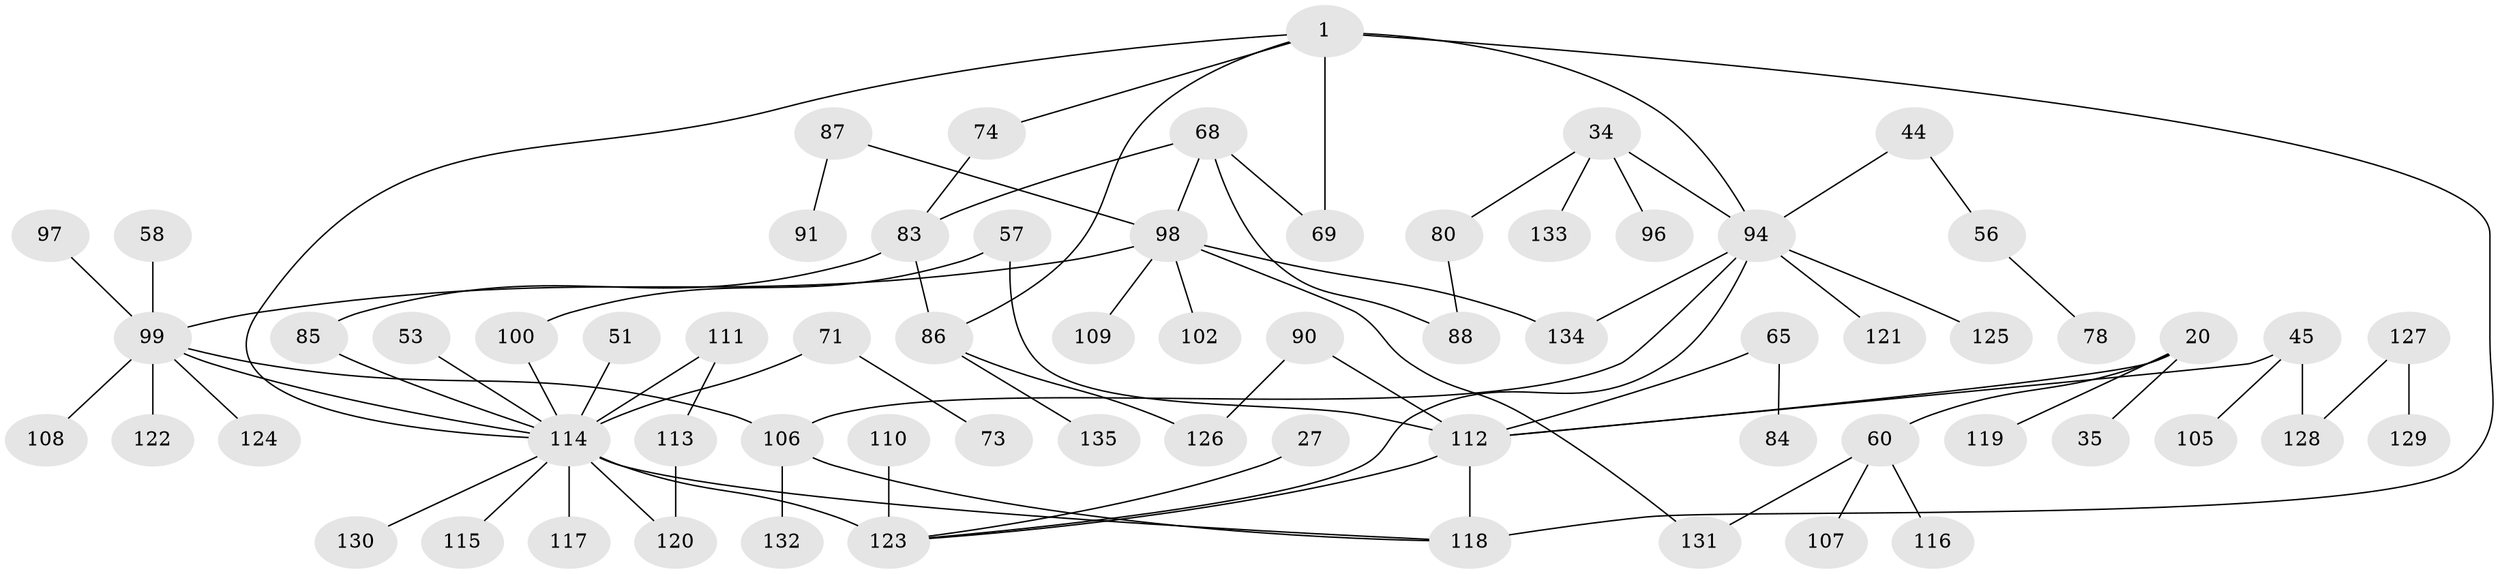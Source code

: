 // original degree distribution, {7: 0.02962962962962963, 5: 0.02962962962962963, 3: 0.22962962962962963, 4: 0.07407407407407407, 2: 0.31851851851851853, 1: 0.31851851851851853}
// Generated by graph-tools (version 1.1) at 2025/42/03/09/25 04:42:44]
// undirected, 67 vertices, 81 edges
graph export_dot {
graph [start="1"]
  node [color=gray90,style=filled];
  1;
  20;
  27;
  34;
  35;
  44;
  45 [super="+23"];
  51;
  53;
  56;
  57 [super="+33+46"];
  58;
  60 [super="+36+41"];
  65;
  68 [super="+61"];
  69 [super="+9"];
  71;
  73;
  74;
  78;
  80;
  83 [super="+40"];
  84;
  85 [super="+55+63"];
  86 [super="+8+26"];
  87;
  88;
  90;
  91;
  94 [super="+2+6"];
  96;
  97;
  98 [super="+66+75"];
  99 [super="+67"];
  100;
  102;
  105;
  106 [super="+39+93+103"];
  107;
  108;
  109;
  110;
  111;
  112 [super="+37+18+77+62"];
  113;
  114 [super="+24+52+92+64+101"];
  115;
  116;
  117;
  118 [super="+25+76"];
  119;
  120;
  121;
  122;
  123 [super="+3+70"];
  124;
  125;
  126;
  127;
  128 [super="+104"];
  129;
  130;
  131 [super="+79"];
  132;
  133;
  134;
  135;
  1 -- 69 [weight=2];
  1 -- 74;
  1 -- 94;
  1 -- 86;
  1 -- 118;
  1 -- 114;
  20 -- 35;
  20 -- 119;
  20 -- 60;
  20 -- 112;
  27 -- 123;
  34 -- 80;
  34 -- 96;
  34 -- 133;
  34 -- 94;
  44 -- 56;
  44 -- 94;
  45 -- 128 [weight=2];
  45 -- 105;
  45 -- 112;
  51 -- 114;
  53 -- 114;
  56 -- 78;
  57 -- 100;
  57 -- 112;
  58 -- 99;
  60 -- 107;
  60 -- 116;
  60 -- 131;
  65 -- 84;
  65 -- 112;
  68 -- 88;
  68 -- 83;
  68 -- 98;
  68 -- 69;
  71 -- 73;
  71 -- 114;
  74 -- 83;
  80 -- 88;
  83 -- 85;
  83 -- 86;
  85 -- 114;
  86 -- 135;
  86 -- 126;
  87 -- 91;
  87 -- 98;
  90 -- 126;
  90 -- 112;
  94 -- 121;
  94 -- 125;
  94 -- 134;
  94 -- 123;
  94 -- 106;
  97 -- 99;
  98 -- 99 [weight=2];
  98 -- 109;
  98 -- 134;
  98 -- 102;
  98 -- 131;
  99 -- 124;
  99 -- 122;
  99 -- 108;
  99 -- 106;
  99 -- 114;
  100 -- 114;
  106 -- 118;
  106 -- 132;
  110 -- 123;
  111 -- 113;
  111 -- 114;
  112 -- 123;
  112 -- 118 [weight=2];
  113 -- 120;
  114 -- 118;
  114 -- 115;
  114 -- 120;
  114 -- 123 [weight=3];
  114 -- 130;
  114 -- 117;
  127 -- 129;
  127 -- 128;
}
